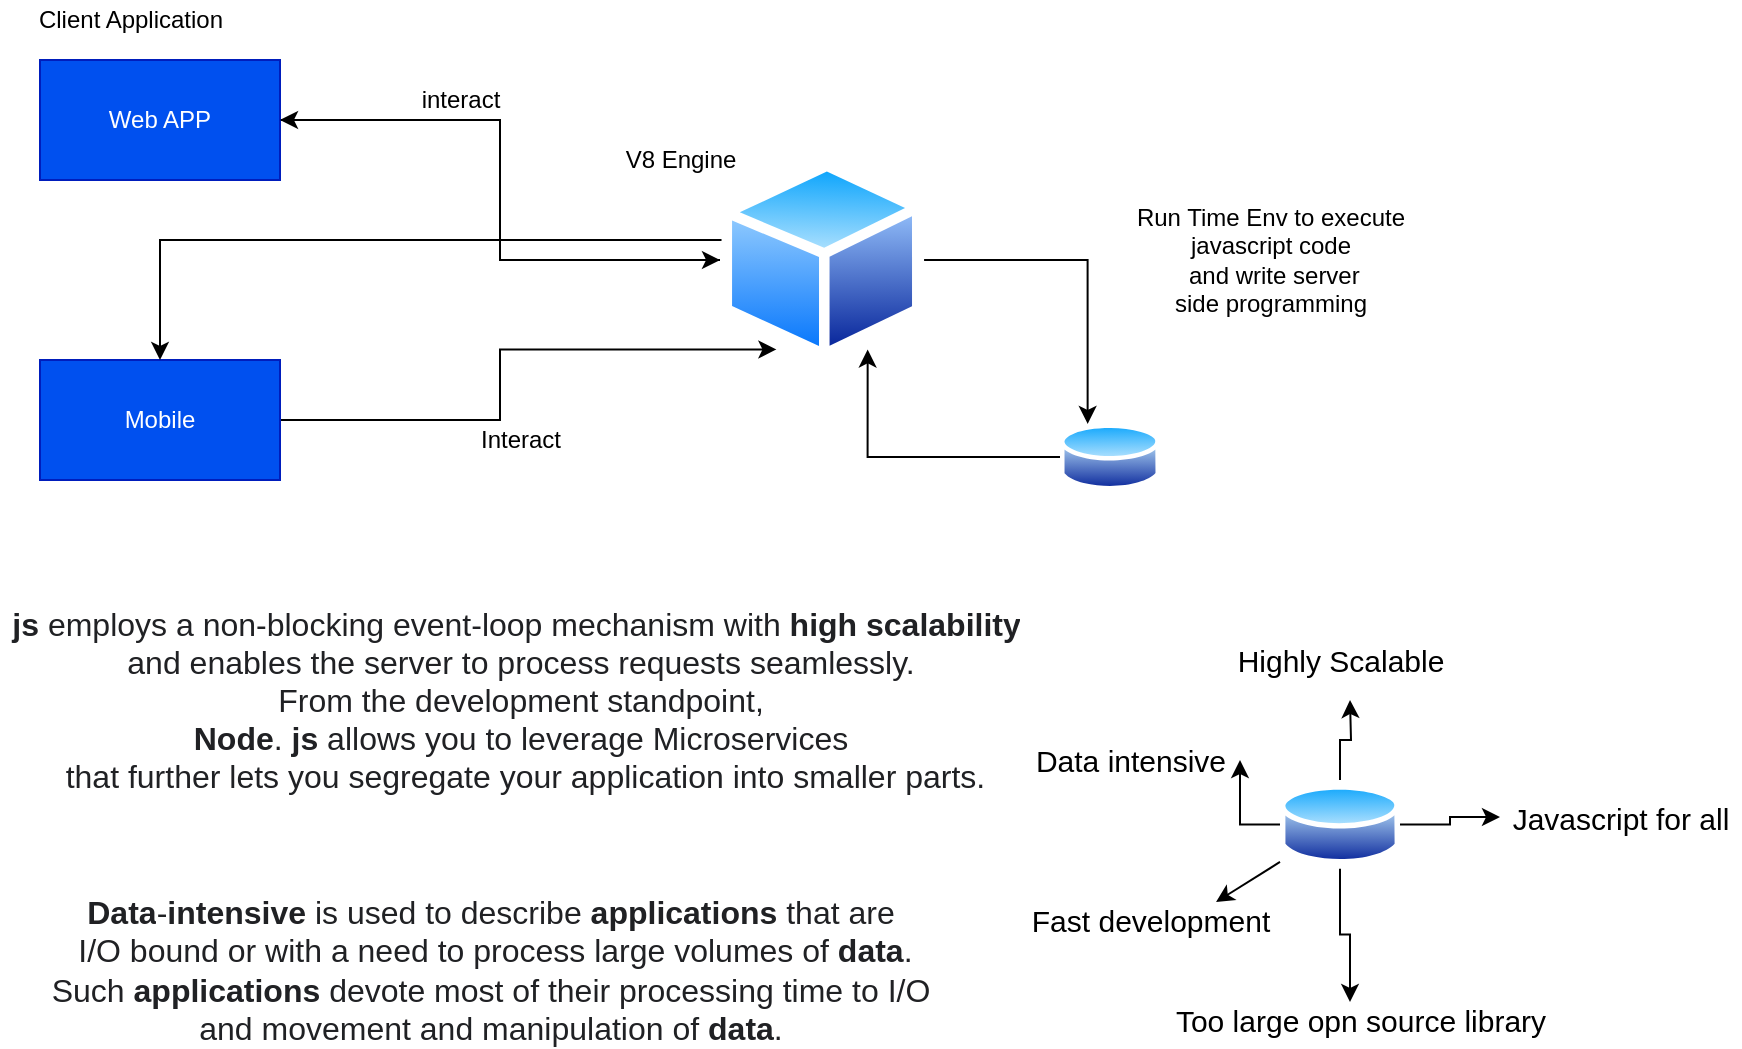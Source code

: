 <mxfile version="14.4.3" type="device" pages="5"><diagram id="09zGiKAXx9Tu0nycF566" name="Page-1"><mxGraphModel dx="1106" dy="820" grid="1" gridSize="10" guides="1" tooltips="1" connect="1" arrows="1" fold="1" page="1" pageScale="1" pageWidth="827" pageHeight="1169" math="0" shadow="0"><root><mxCell id="0"/><mxCell id="1" parent="0"/><mxCell id="BBZtwHymMF6Q3gRzQ45x-4" style="edgeStyle=orthogonalEdgeStyle;rounded=0;orthogonalLoop=1;jettySize=auto;html=1;" parent="1" source="BBZtwHymMF6Q3gRzQ45x-1" target="BBZtwHymMF6Q3gRzQ45x-3" edge="1"><mxGeometry relative="1" as="geometry"/></mxCell><mxCell id="BBZtwHymMF6Q3gRzQ45x-1" value="Web APP" style="rounded=0;whiteSpace=wrap;html=1;fillColor=#0050ef;strokeColor=#001DBC;fontColor=#ffffff;" parent="1" vertex="1"><mxGeometry x="50" y="150" width="120" height="60" as="geometry"/></mxCell><mxCell id="BBZtwHymMF6Q3gRzQ45x-5" style="edgeStyle=orthogonalEdgeStyle;rounded=0;orthogonalLoop=1;jettySize=auto;html=1;exitX=1;exitY=0.5;exitDx=0;exitDy=0;entryX=0.25;entryY=1;entryDx=0;entryDy=0;" parent="1" source="BBZtwHymMF6Q3gRzQ45x-2" target="BBZtwHymMF6Q3gRzQ45x-3" edge="1"><mxGeometry relative="1" as="geometry"/></mxCell><mxCell id="BBZtwHymMF6Q3gRzQ45x-2" value="Mobile" style="rounded=0;whiteSpace=wrap;html=1;fillColor=#0050ef;strokeColor=#001DBC;fontColor=#ffffff;" parent="1" vertex="1"><mxGeometry x="50" y="300" width="120" height="60" as="geometry"/></mxCell><mxCell id="BBZtwHymMF6Q3gRzQ45x-20" style="edgeStyle=orthogonalEdgeStyle;rounded=0;orthogonalLoop=1;jettySize=auto;html=1;entryX=0.25;entryY=0;entryDx=0;entryDy=0;" parent="1" source="BBZtwHymMF6Q3gRzQ45x-3" target="BBZtwHymMF6Q3gRzQ45x-18" edge="1"><mxGeometry relative="1" as="geometry"/></mxCell><mxCell id="BBZtwHymMF6Q3gRzQ45x-22" style="edgeStyle=orthogonalEdgeStyle;rounded=0;orthogonalLoop=1;jettySize=auto;html=1;entryX=0.5;entryY=0;entryDx=0;entryDy=0;" parent="1" source="BBZtwHymMF6Q3gRzQ45x-3" target="BBZtwHymMF6Q3gRzQ45x-2" edge="1"><mxGeometry relative="1" as="geometry"><Array as="points"><mxPoint x="110" y="240"/></Array></mxGeometry></mxCell><mxCell id="BBZtwHymMF6Q3gRzQ45x-23" style="edgeStyle=orthogonalEdgeStyle;rounded=0;orthogonalLoop=1;jettySize=auto;html=1;entryX=1;entryY=0.5;entryDx=0;entryDy=0;" parent="1" source="BBZtwHymMF6Q3gRzQ45x-3" target="BBZtwHymMF6Q3gRzQ45x-1" edge="1"><mxGeometry relative="1" as="geometry"/></mxCell><mxCell id="BBZtwHymMF6Q3gRzQ45x-3" value="" style="aspect=fixed;perimeter=ellipsePerimeter;html=1;align=center;shadow=0;dashed=0;spacingTop=3;image;image=img/lib/active_directory/generic_node.svg;" parent="1" vertex="1"><mxGeometry x="390" y="200" width="102.04" height="100" as="geometry"/></mxCell><mxCell id="BBZtwHymMF6Q3gRzQ45x-6" value="Interact" style="text;html=1;align=center;verticalAlign=middle;resizable=0;points=[];autosize=1;" parent="1" vertex="1"><mxGeometry x="260" y="330" width="60" height="20" as="geometry"/></mxCell><mxCell id="BBZtwHymMF6Q3gRzQ45x-7" value="interact" style="text;html=1;align=center;verticalAlign=middle;resizable=0;points=[];autosize=1;" parent="1" vertex="1"><mxGeometry x="235" y="160" width="50" height="20" as="geometry"/></mxCell><mxCell id="BBZtwHymMF6Q3gRzQ45x-8" value="&lt;font style=&quot;font-size: 15px&quot;&gt;Highly Scalable&lt;/font&gt;" style="text;html=1;align=center;verticalAlign=middle;resizable=0;points=[];autosize=1;strokeWidth=3;" parent="1" vertex="1"><mxGeometry x="640" y="440" width="120" height="20" as="geometry"/></mxCell><mxCell id="BBZtwHymMF6Q3gRzQ45x-9" value="&lt;font style=&quot;font-size: 15px&quot;&gt;Data intensive&lt;/font&gt;" style="text;html=1;align=center;verticalAlign=middle;resizable=0;points=[];autosize=1;" parent="1" vertex="1"><mxGeometry x="540" y="490" width="110" height="20" as="geometry"/></mxCell><mxCell id="BBZtwHymMF6Q3gRzQ45x-10" value="&lt;font style=&quot;font-size: 15px&quot;&gt;Fast development&lt;/font&gt;" style="text;html=1;align=center;verticalAlign=middle;resizable=0;points=[];autosize=1;" parent="1" vertex="1"><mxGeometry x="540" y="570" width="130" height="20" as="geometry"/></mxCell><mxCell id="BBZtwHymMF6Q3gRzQ45x-11" value="Client Application" style="text;html=1;align=center;verticalAlign=middle;resizable=0;points=[];autosize=1;" parent="1" vertex="1"><mxGeometry x="40" y="120" width="110" height="20" as="geometry"/></mxCell><mxCell id="BBZtwHymMF6Q3gRzQ45x-12" value="&lt;font style=&quot;font-size: 15px&quot;&gt;Too large opn source library&lt;/font&gt;" style="text;html=1;align=center;verticalAlign=middle;resizable=0;points=[];autosize=1;" parent="1" vertex="1"><mxGeometry x="610" y="620" width="200" height="20" as="geometry"/></mxCell><mxCell id="BBZtwHymMF6Q3gRzQ45x-13" value="&lt;font style=&quot;font-size: 15px&quot;&gt;Javascript for all&lt;/font&gt;" style="text;html=1;align=center;verticalAlign=middle;resizable=0;points=[];autosize=1;" parent="1" vertex="1"><mxGeometry x="780" y="518.5" width="120" height="20" as="geometry"/></mxCell><mxCell id="BBZtwHymMF6Q3gRzQ45x-14" value="&lt;b style=&quot;color: rgb(32 , 33 , 36) ; font-family: &amp;#34;arial&amp;#34; , sans-serif ; font-size: 16px ; text-align: left ; background-color: rgb(255 , 255 , 255)&quot;&gt;js&lt;/b&gt;&lt;span style=&quot;color: rgb(32 , 33 , 36) ; font-family: &amp;#34;arial&amp;#34; , sans-serif ; font-size: 16px ; text-align: left ; background-color: rgb(255 , 255 , 255)&quot;&gt;&amp;nbsp;employs a non-blocking event-loop mechanism with&amp;nbsp;&lt;/span&gt;&lt;b style=&quot;color: rgb(32 , 33 , 36) ; font-family: &amp;#34;arial&amp;#34; , sans-serif ; font-size: 16px ; text-align: left ; background-color: rgb(255 , 255 , 255)&quot;&gt;high scalability&lt;/b&gt;&lt;span style=&quot;color: rgb(32 , 33 , 36) ; font-family: &amp;#34;arial&amp;#34; , sans-serif ; font-size: 16px ; text-align: left ; background-color: rgb(255 , 255 , 255)&quot;&gt;&amp;nbsp;&lt;br&gt;and enables the server to process requests seamlessly.&lt;br&gt;&amp;nbsp;From the development standpoint,&amp;nbsp;&lt;br&gt;&lt;/span&gt;&lt;b style=&quot;color: rgb(32 , 33 , 36) ; font-family: &amp;#34;arial&amp;#34; , sans-serif ; font-size: 16px ; text-align: left ; background-color: rgb(255 , 255 , 255)&quot;&gt;Node&lt;/b&gt;&lt;span style=&quot;color: rgb(32 , 33 , 36) ; font-family: &amp;#34;arial&amp;#34; , sans-serif ; font-size: 16px ; text-align: left ; background-color: rgb(255 , 255 , 255)&quot;&gt;.&amp;nbsp;&lt;/span&gt;&lt;b style=&quot;color: rgb(32 , 33 , 36) ; font-family: &amp;#34;arial&amp;#34; , sans-serif ; font-size: 16px ; text-align: left ; background-color: rgb(255 , 255 , 255)&quot;&gt;js&lt;/b&gt;&lt;span style=&quot;color: rgb(32 , 33 , 36) ; font-family: &amp;#34;arial&amp;#34; , sans-serif ; font-size: 16px ; text-align: left ; background-color: rgb(255 , 255 , 255)&quot;&gt;&amp;nbsp;allows you to leverage Microservices&lt;br&gt;&amp;nbsp;that further lets you segregate your application into smaller parts.&lt;/span&gt;" style="text;html=1;align=center;verticalAlign=middle;resizable=0;points=[];autosize=1;" parent="1" vertex="1"><mxGeometry x="30" y="430" width="520" height="80" as="geometry"/></mxCell><mxCell id="BBZtwHymMF6Q3gRzQ45x-16" value="&lt;b style=&quot;color: rgb(32 , 33 , 36) ; font-family: &amp;#34;arial&amp;#34; , sans-serif ; font-size: 16px ; text-align: left ; background-color: rgb(255 , 255 , 255)&quot;&gt;Data&lt;/b&gt;&lt;span style=&quot;color: rgb(32 , 33 , 36) ; font-family: &amp;#34;arial&amp;#34; , sans-serif ; font-size: 16px ; text-align: left ; background-color: rgb(255 , 255 , 255)&quot;&gt;-&lt;/span&gt;&lt;b style=&quot;color: rgb(32 , 33 , 36) ; font-family: &amp;#34;arial&amp;#34; , sans-serif ; font-size: 16px ; text-align: left ; background-color: rgb(255 , 255 , 255)&quot;&gt;intensive&lt;/b&gt;&lt;span style=&quot;color: rgb(32 , 33 , 36) ; font-family: &amp;#34;arial&amp;#34; , sans-serif ; font-size: 16px ; text-align: left ; background-color: rgb(255 , 255 , 255)&quot;&gt;&amp;nbsp;is used to describe&amp;nbsp;&lt;/span&gt;&lt;b style=&quot;color: rgb(32 , 33 , 36) ; font-family: &amp;#34;arial&amp;#34; , sans-serif ; font-size: 16px ; text-align: left ; background-color: rgb(255 , 255 , 255)&quot;&gt;applications&lt;/b&gt;&lt;span style=&quot;color: rgb(32 , 33 , 36) ; font-family: &amp;#34;arial&amp;#34; , sans-serif ; font-size: 16px ; text-align: left ; background-color: rgb(255 , 255 , 255)&quot;&gt;&amp;nbsp;that are&lt;br&gt;&amp;nbsp;I/O bound or with a need to process large volumes of&amp;nbsp;&lt;/span&gt;&lt;b style=&quot;color: rgb(32 , 33 , 36) ; font-family: &amp;#34;arial&amp;#34; , sans-serif ; font-size: 16px ; text-align: left ; background-color: rgb(255 , 255 , 255)&quot;&gt;data&lt;/b&gt;&lt;span style=&quot;color: rgb(32 , 33 , 36) ; font-family: &amp;#34;arial&amp;#34; , sans-serif ; font-size: 16px ; text-align: left ; background-color: rgb(255 , 255 , 255)&quot;&gt;. &lt;br&gt;Such&amp;nbsp;&lt;/span&gt;&lt;b style=&quot;color: rgb(32 , 33 , 36) ; font-family: &amp;#34;arial&amp;#34; , sans-serif ; font-size: 16px ; text-align: left ; background-color: rgb(255 , 255 , 255)&quot;&gt;applications&lt;/b&gt;&lt;span style=&quot;color: rgb(32 , 33 , 36) ; font-family: &amp;#34;arial&amp;#34; , sans-serif ; font-size: 16px ; text-align: left ; background-color: rgb(255 , 255 , 255)&quot;&gt;&amp;nbsp;devote most of their processing time to I/O &lt;br&gt;and movement and manipulation of&amp;nbsp;&lt;/span&gt;&lt;b style=&quot;color: rgb(32 , 33 , 36) ; font-family: &amp;#34;arial&amp;#34; , sans-serif ; font-size: 16px ; text-align: left ; background-color: rgb(255 , 255 , 255)&quot;&gt;data&lt;/b&gt;&lt;span style=&quot;color: rgb(32 , 33 , 36) ; font-family: &amp;#34;arial&amp;#34; , sans-serif ; font-size: 16px ; text-align: left ; background-color: rgb(255 , 255 , 255)&quot;&gt;.&lt;/span&gt;" style="text;html=1;align=center;verticalAlign=middle;resizable=0;points=[];autosize=1;" parent="1" vertex="1"><mxGeometry x="50" y="570" width="450" height="70" as="geometry"/></mxCell><mxCell id="BBZtwHymMF6Q3gRzQ45x-17" value="Run Time Env to execute&lt;br&gt;javascript code&lt;br&gt;&amp;nbsp;and write server &lt;br&gt;side programming" style="text;html=1;align=center;verticalAlign=middle;resizable=0;points=[];autosize=1;" parent="1" vertex="1"><mxGeometry x="590" y="220" width="150" height="60" as="geometry"/></mxCell><mxCell id="BBZtwHymMF6Q3gRzQ45x-21" style="edgeStyle=orthogonalEdgeStyle;rounded=0;orthogonalLoop=1;jettySize=auto;html=1;entryX=0.75;entryY=1;entryDx=0;entryDy=0;" parent="1" source="BBZtwHymMF6Q3gRzQ45x-18" target="BBZtwHymMF6Q3gRzQ45x-3" edge="1"><mxGeometry relative="1" as="geometry"/></mxCell><mxCell id="BBZtwHymMF6Q3gRzQ45x-18" value="" style="aspect=fixed;perimeter=ellipsePerimeter;html=1;align=center;shadow=0;dashed=0;spacingTop=3;image;image=img/lib/active_directory/database.svg;strokeWidth=3;" parent="1" vertex="1"><mxGeometry x="560" y="330" width="50" height="37" as="geometry"/></mxCell><mxCell id="BBZtwHymMF6Q3gRzQ45x-24" value="V8 Engine" style="text;html=1;align=center;verticalAlign=middle;resizable=0;points=[];autosize=1;" parent="1" vertex="1"><mxGeometry x="335" y="190" width="70" height="20" as="geometry"/></mxCell><mxCell id="EyvGURsCpUZ28-aNcMlf-2" style="edgeStyle=orthogonalEdgeStyle;rounded=0;orthogonalLoop=1;jettySize=auto;html=1;" parent="1" source="EyvGURsCpUZ28-aNcMlf-1" edge="1"><mxGeometry relative="1" as="geometry"><mxPoint x="705" y="470" as="targetPoint"/></mxGeometry></mxCell><mxCell id="EyvGURsCpUZ28-aNcMlf-3" style="edgeStyle=orthogonalEdgeStyle;rounded=0;orthogonalLoop=1;jettySize=auto;html=1;" parent="1" source="EyvGURsCpUZ28-aNcMlf-1" target="BBZtwHymMF6Q3gRzQ45x-13" edge="1"><mxGeometry relative="1" as="geometry"/></mxCell><mxCell id="EyvGURsCpUZ28-aNcMlf-4" style="edgeStyle=orthogonalEdgeStyle;rounded=0;orthogonalLoop=1;jettySize=auto;html=1;" parent="1" source="EyvGURsCpUZ28-aNcMlf-1" target="BBZtwHymMF6Q3gRzQ45x-9" edge="1"><mxGeometry relative="1" as="geometry"/></mxCell><mxCell id="EyvGURsCpUZ28-aNcMlf-5" style="edgeStyle=orthogonalEdgeStyle;rounded=0;orthogonalLoop=1;jettySize=auto;html=1;entryX=0.475;entryY=0.05;entryDx=0;entryDy=0;entryPerimeter=0;" parent="1" source="EyvGURsCpUZ28-aNcMlf-1" target="BBZtwHymMF6Q3gRzQ45x-12" edge="1"><mxGeometry relative="1" as="geometry"/></mxCell><mxCell id="EyvGURsCpUZ28-aNcMlf-1" value="" style="aspect=fixed;perimeter=ellipsePerimeter;html=1;align=center;shadow=0;dashed=0;spacingTop=3;image;image=img/lib/active_directory/database.svg;strokeWidth=3;" parent="1" vertex="1"><mxGeometry x="670" y="510" width="60" height="44.4" as="geometry"/></mxCell><mxCell id="EyvGURsCpUZ28-aNcMlf-7" value="" style="endArrow=classic;html=1;exitX=0;exitY=0.923;exitDx=0;exitDy=0;entryX=0.754;entryY=0.05;entryDx=0;entryDy=0;entryPerimeter=0;exitPerimeter=0;" parent="1" source="EyvGURsCpUZ28-aNcMlf-1" target="BBZtwHymMF6Q3gRzQ45x-10" edge="1"><mxGeometry width="50" height="50" relative="1" as="geometry"><mxPoint x="510" y="340" as="sourcePoint"/><mxPoint x="560" y="290" as="targetPoint"/></mxGeometry></mxCell></root></mxGraphModel></diagram><diagram id="5pRR8tWJIJ787D3j5uXD" name="Page-2"><mxGraphModel dx="1933" dy="820" grid="1" gridSize="10" guides="1" tooltips="1" connect="1" arrows="1" fold="1" page="1" pageScale="1" pageWidth="827" pageHeight="1169" math="0" shadow="0"><root><mxCell id="A6nfemwpy3zVJTQXXeTZ-0"/><mxCell id="A6nfemwpy3zVJTQXXeTZ-1" parent="A6nfemwpy3zVJTQXXeTZ-0"/><mxCell id="A6nfemwpy3zVJTQXXeTZ-8" style="edgeStyle=orthogonalEdgeStyle;rounded=0;orthogonalLoop=1;jettySize=auto;html=1;entryX=0;entryY=0.5;entryDx=0;entryDy=0;" parent="A6nfemwpy3zVJTQXXeTZ-1" source="A6nfemwpy3zVJTQXXeTZ-4" target="A6nfemwpy3zVJTQXXeTZ-7" edge="1"><mxGeometry relative="1" as="geometry"/></mxCell><mxCell id="A6nfemwpy3zVJTQXXeTZ-4" value="Request" style="rounded=0;whiteSpace=wrap;html=1;strokeWidth=3;fillColor=#f5f5f5;strokeColor=#666666;fontColor=#333333;" parent="A6nfemwpy3zVJTQXXeTZ-1" vertex="1"><mxGeometry x="60" y="280" width="120" height="70" as="geometry"/></mxCell><mxCell id="IXhQQq-jROAt7GJO9g9r-8" style="edgeStyle=orthogonalEdgeStyle;rounded=0;orthogonalLoop=1;jettySize=auto;html=1;entryX=0.667;entryY=1.083;entryDx=0;entryDy=0;entryPerimeter=0;" parent="A6nfemwpy3zVJTQXXeTZ-1" source="A6nfemwpy3zVJTQXXeTZ-5" target="A6nfemwpy3zVJTQXXeTZ-7" edge="1"><mxGeometry relative="1" as="geometry"/></mxCell><mxCell id="A6nfemwpy3zVJTQXXeTZ-5" value="Request" style="rounded=0;whiteSpace=wrap;html=1;strokeWidth=3;fillColor=#f5f5f5;strokeColor=#666666;fontColor=#333333;" parent="A6nfemwpy3zVJTQXXeTZ-1" vertex="1"><mxGeometry x="310" y="290" width="120" height="60" as="geometry"/></mxCell><mxCell id="A6nfemwpy3zVJTQXXeTZ-10" style="edgeStyle=orthogonalEdgeStyle;rounded=0;orthogonalLoop=1;jettySize=auto;html=1;" parent="A6nfemwpy3zVJTQXXeTZ-1" source="A6nfemwpy3zVJTQXXeTZ-7" target="A6nfemwpy3zVJTQXXeTZ-9" edge="1"><mxGeometry relative="1" as="geometry"/></mxCell><mxCell id="A6nfemwpy3zVJTQXXeTZ-7" value="Single Thread" style="rounded=0;whiteSpace=wrap;html=1;strokeWidth=3;fillColor=#d5e8d4;strokeColor=#82b366;" parent="A6nfemwpy3zVJTQXXeTZ-1" vertex="1"><mxGeometry x="180" y="130" width="120" height="60" as="geometry"/></mxCell><mxCell id="A6nfemwpy3zVJTQXXeTZ-9" value="Background Service" style="rounded=0;whiteSpace=wrap;html=1;strokeWidth=3;fillColor=#f8cecc;strokeColor=#b85450;" parent="A6nfemwpy3zVJTQXXeTZ-1" vertex="1"><mxGeometry x="340" y="50" width="120" height="60" as="geometry"/></mxCell><mxCell id="A6nfemwpy3zVJTQXXeTZ-18" style="edgeStyle=orthogonalEdgeStyle;rounded=0;orthogonalLoop=1;jettySize=auto;html=1;entryX=0;entryY=0.5;entryDx=0;entryDy=0;" parent="A6nfemwpy3zVJTQXXeTZ-1" source="A6nfemwpy3zVJTQXXeTZ-14" target="A6nfemwpy3zVJTQXXeTZ-16" edge="1"><mxGeometry relative="1" as="geometry"/></mxCell><mxCell id="A6nfemwpy3zVJTQXXeTZ-14" value="Request" style="rounded=0;whiteSpace=wrap;html=1;strokeWidth=3;fillColor=#f5f5f5;strokeColor=#666666;fontColor=#333333;" parent="A6nfemwpy3zVJTQXXeTZ-1" vertex="1"><mxGeometry x="280" y="630" width="120" height="60" as="geometry"/></mxCell><mxCell id="A6nfemwpy3zVJTQXXeTZ-24" style="edgeStyle=orthogonalEdgeStyle;rounded=0;orthogonalLoop=1;jettySize=auto;html=1;" parent="A6nfemwpy3zVJTQXXeTZ-1" source="A6nfemwpy3zVJTQXXeTZ-15" edge="1"><mxGeometry relative="1" as="geometry"><mxPoint x="480" y="560" as="targetPoint"/></mxGeometry></mxCell><mxCell id="A6nfemwpy3zVJTQXXeTZ-15" value="Request" style="rounded=0;whiteSpace=wrap;html=1;strokeWidth=3;fillColor=#f5f5f5;strokeColor=#666666;fontColor=#333333;" parent="A6nfemwpy3zVJTQXXeTZ-1" vertex="1"><mxGeometry x="540" y="630" width="120" height="60" as="geometry"/></mxCell><mxCell id="IXhQQq-jROAt7GJO9g9r-0" style="edgeStyle=orthogonalEdgeStyle;rounded=0;orthogonalLoop=1;jettySize=auto;html=1;entryX=1;entryY=0.75;entryDx=0;entryDy=0;" parent="A6nfemwpy3zVJTQXXeTZ-1" source="A6nfemwpy3zVJTQXXeTZ-16" target="A6nfemwpy3zVJTQXXeTZ-14" edge="1"><mxGeometry relative="1" as="geometry"/></mxCell><mxCell id="IXhQQq-jROAt7GJO9g9r-2" style="edgeStyle=orthogonalEdgeStyle;rounded=0;orthogonalLoop=1;jettySize=auto;html=1;" parent="A6nfemwpy3zVJTQXXeTZ-1" source="A6nfemwpy3zVJTQXXeTZ-16" edge="1"><mxGeometry relative="1" as="geometry"><mxPoint x="640" y="470" as="targetPoint"/></mxGeometry></mxCell><mxCell id="A6nfemwpy3zVJTQXXeTZ-16" value="Thread" style="rounded=0;whiteSpace=wrap;html=1;strokeWidth=3;fillColor=#d5e8d4;strokeColor=#82b366;" parent="A6nfemwpy3zVJTQXXeTZ-1" vertex="1"><mxGeometry x="400" y="490" width="120" height="60" as="geometry"/></mxCell><mxCell id="A6nfemwpy3zVJTQXXeTZ-20" value="Wait" style="text;html=1;align=center;verticalAlign=middle;resizable=0;points=[];autosize=1;" parent="A6nfemwpy3zVJTQXXeTZ-1" vertex="1"><mxGeometry x="540" y="570" width="40" height="20" as="geometry"/></mxCell><mxCell id="IXhQQq-jROAt7GJO9g9r-4" style="edgeStyle=orthogonalEdgeStyle;rounded=0;orthogonalLoop=1;jettySize=auto;html=1;entryX=0.5;entryY=0;entryDx=0;entryDy=0;" parent="A6nfemwpy3zVJTQXXeTZ-1" source="A6nfemwpy3zVJTQXXeTZ-21" target="A6nfemwpy3zVJTQXXeTZ-16" edge="1"><mxGeometry relative="1" as="geometry"/></mxCell><mxCell id="A6nfemwpy3zVJTQXXeTZ-21" value="Background Service" style="rounded=0;whiteSpace=wrap;html=1;strokeWidth=3;fillColor=#f8cecc;strokeColor=#b85450;" parent="A6nfemwpy3zVJTQXXeTZ-1" vertex="1"><mxGeometry x="570" y="400" width="120" height="60" as="geometry"/></mxCell><mxCell id="A6nfemwpy3zVJTQXXeTZ-26" value="&lt;b&gt;Asynchrnous Model (NON Blocking)&lt;/b&gt;" style="text;html=1;align=center;verticalAlign=middle;resizable=0;points=[];autosize=1;" parent="A6nfemwpy3zVJTQXXeTZ-1" vertex="1"><mxGeometry x="-30" y="40" width="220" height="20" as="geometry"/></mxCell><mxCell id="A6nfemwpy3zVJTQXXeTZ-27" value="&lt;b&gt;Synchronous Model (Blocking model)&lt;/b&gt;" style="text;html=1;align=center;verticalAlign=middle;resizable=0;points=[];autosize=1;" parent="A6nfemwpy3zVJTQXXeTZ-1" vertex="1"><mxGeometry x="145" y="470" width="230" height="20" as="geometry"/></mxCell><mxCell id="IXhQQq-jROAt7GJO9g9r-1" value="Request1" style="text;html=1;align=center;verticalAlign=middle;resizable=0;points=[];autosize=1;" parent="A6nfemwpy3zVJTQXXeTZ-1" vertex="1"><mxGeometry x="265" y="540" width="70" height="20" as="geometry"/></mxCell><mxCell id="IXhQQq-jROAt7GJO9g9r-3" value="Service1" style="text;html=1;align=center;verticalAlign=middle;resizable=0;points=[];autosize=1;" parent="A6nfemwpy3zVJTQXXeTZ-1" vertex="1"><mxGeometry x="540" y="500" width="60" height="20" as="geometry"/></mxCell><mxCell id="IXhQQq-jROAt7GJO9g9r-5" value="Reponse1" style="text;html=1;align=center;verticalAlign=middle;resizable=0;points=[];autosize=1;" parent="A6nfemwpy3zVJTQXXeTZ-1" vertex="1"><mxGeometry x="465" y="400" width="70" height="20" as="geometry"/></mxCell><mxCell id="IXhQQq-jROAt7GJO9g9r-6" value="Response1" style="text;html=1;align=center;verticalAlign=middle;resizable=0;points=[];autosize=1;" parent="A6nfemwpy3zVJTQXXeTZ-1" vertex="1"><mxGeometry x="390" y="590" width="80" height="20" as="geometry"/></mxCell><mxCell id="IXhQQq-jROAt7GJO9g9r-7" value="Request2" style="text;html=1;align=center;verticalAlign=middle;resizable=0;points=[];autosize=1;" parent="A6nfemwpy3zVJTQXXeTZ-1" vertex="1"><mxGeometry x="475" y="660" width="70" height="20" as="geometry"/></mxCell><mxCell id="IXhQQq-jROAt7GJO9g9r-9" value="No Wait" style="text;html=1;align=center;verticalAlign=middle;resizable=0;points=[];autosize=1;" parent="A6nfemwpy3zVJTQXXeTZ-1" vertex="1"><mxGeometry x="260" y="240" width="60" height="20" as="geometry"/></mxCell></root></mxGraphModel></diagram><diagram id="yFGQ0rNloKdeY3D6SK8a" name="Page-3"><mxGraphModel dx="1106" dy="820" grid="1" gridSize="10" guides="1" tooltips="1" connect="1" arrows="1" fold="1" page="1" pageScale="1" pageWidth="827" pageHeight="1169" math="0" shadow="0"><root><mxCell id="mYfK1gOxEvDj4NqZuMIG-0"/><mxCell id="mYfK1gOxEvDj4NqZuMIG-1" parent="mYfK1gOxEvDj4NqZuMIG-0"/><mxCell id="mYfK1gOxEvDj4NqZuMIG-2" value="&lt;b&gt;window&lt;br&gt;&lt;/b&gt;&lt;br&gt;All Global Variable and global function are added of window object in browsers" style="rounded=0;whiteSpace=wrap;html=1;strokeWidth=3;fillColor=#0050ef;strokeColor=#001DBC;fontColor=#ffffff;" parent="mYfK1gOxEvDj4NqZuMIG-1" vertex="1"><mxGeometry x="100" y="160" width="200" height="160" as="geometry"/></mxCell><mxCell id="mYfK1gOxEvDj4NqZuMIG-3" value="&lt;b&gt;global&lt;br&gt;&lt;/b&gt;&lt;br&gt;All global variable and function are added to global object. where as defined variable and function are not added to global object. those have scoped in the file it self." style="rounded=0;whiteSpace=wrap;html=1;strokeWidth=3;fillColor=#a20025;strokeColor=#6F0000;fontColor=#ffffff;" parent="mYfK1gOxEvDj4NqZuMIG-1" vertex="1"><mxGeometry x="480" y="160" width="200" height="160" as="geometry"/></mxCell><mxCell id="mYfK1gOxEvDj4NqZuMIG-4" value="&lt;font style=&quot;font-size: 15px&quot;&gt;&lt;b&gt;Browser Window object&lt;/b&gt;&lt;/font&gt;" style="text;html=1;align=center;verticalAlign=middle;resizable=0;points=[];autosize=1;" parent="mYfK1gOxEvDj4NqZuMIG-1" vertex="1"><mxGeometry x="105" y="120" width="190" height="20" as="geometry"/></mxCell><mxCell id="mYfK1gOxEvDj4NqZuMIG-5" value="&lt;font style=&quot;font-size: 17px&quot;&gt;&lt;b&gt;Node global obejct&lt;/b&gt;&lt;/font&gt;" style="text;html=1;align=center;verticalAlign=middle;resizable=0;points=[];autosize=1;" parent="mYfK1gOxEvDj4NqZuMIG-1" vertex="1"><mxGeometry x="495" y="120" width="170" height="20" as="geometry"/></mxCell><mxCell id="mYfK1gOxEvDj4NqZuMIG-6" style="edgeStyle=orthogonalEdgeStyle;rounded=0;orthogonalLoop=1;jettySize=auto;html=1;exitX=0.5;exitY=1;exitDx=0;exitDy=0;" parent="mYfK1gOxEvDj4NqZuMIG-1" source="mYfK1gOxEvDj4NqZuMIG-2" target="mYfK1gOxEvDj4NqZuMIG-2" edge="1"><mxGeometry relative="1" as="geometry"/></mxCell><mxCell id="mYfK1gOxEvDj4NqZuMIG-7" style="edgeStyle=orthogonalEdgeStyle;rounded=0;orthogonalLoop=1;jettySize=auto;html=1;exitX=0.5;exitY=1;exitDx=0;exitDy=0;" parent="mYfK1gOxEvDj4NqZuMIG-1" source="mYfK1gOxEvDj4NqZuMIG-2" target="mYfK1gOxEvDj4NqZuMIG-2" edge="1"><mxGeometry relative="1" as="geometry"/></mxCell></root></mxGraphModel></diagram><diagram id="21T9q3WeN67sHSr8oHmG" name="Page-4"><mxGraphModel dx="1106" dy="820" grid="1" gridSize="10" guides="1" tooltips="1" connect="1" arrows="1" fold="1" page="1" pageScale="1" pageWidth="827" pageHeight="1169" math="0" shadow="0"><root><mxCell id="avEl8QFJzkmk28rVVq7n-0"/><mxCell id="avEl8QFJzkmk28rVVq7n-1" parent="avEl8QFJzkmk28rVVq7n-0"/><mxCell id="avEl8QFJzkmk28rVVq7n-17" style="edgeStyle=orthogonalEdgeStyle;rounded=0;orthogonalLoop=1;jettySize=auto;html=1;entryX=0;entryY=0.5;entryDx=0;entryDy=0;" parent="avEl8QFJzkmk28rVVq7n-1" source="avEl8QFJzkmk28rVVq7n-2" target="avEl8QFJzkmk28rVVq7n-3" edge="1"><mxGeometry relative="1" as="geometry"/></mxCell><mxCell id="avEl8QFJzkmk28rVVq7n-2" value="Module 1&lt;br&gt;App.js" style="rounded=0;whiteSpace=wrap;html=1;strokeWidth=3;fillColor=#0050ef;strokeColor=#001DBC;fontColor=#ffffff;" parent="avEl8QFJzkmk28rVVq7n-1" vertex="1"><mxGeometry x="70" y="200" width="120" height="120" as="geometry"/></mxCell><mxCell id="avEl8QFJzkmk28rVVq7n-18" style="edgeStyle=orthogonalEdgeStyle;rounded=0;orthogonalLoop=1;jettySize=auto;html=1;entryX=0;entryY=0.5;entryDx=0;entryDy=0;" parent="avEl8QFJzkmk28rVVq7n-1" source="avEl8QFJzkmk28rVVq7n-3" target="avEl8QFJzkmk28rVVq7n-4" edge="1"><mxGeometry relative="1" as="geometry"/></mxCell><mxCell id="avEl8QFJzkmk28rVVq7n-3" value="Module 2&lt;br&gt;Login.js" style="rounded=0;whiteSpace=wrap;html=1;strokeWidth=3;fillColor=#0050ef;strokeColor=#001DBC;fontColor=#ffffff;" parent="avEl8QFJzkmk28rVVq7n-1" vertex="1"><mxGeometry x="280" y="200" width="120" height="120" as="geometry"/></mxCell><mxCell id="avEl8QFJzkmk28rVVq7n-19" style="edgeStyle=orthogonalEdgeStyle;rounded=0;orthogonalLoop=1;jettySize=auto;html=1;" parent="avEl8QFJzkmk28rVVq7n-1" source="avEl8QFJzkmk28rVVq7n-4" edge="1"><mxGeometry relative="1" as="geometry"><mxPoint x="110" y="330" as="targetPoint"/><Array as="points"><mxPoint x="550" y="500"/><mxPoint x="110" y="500"/></Array></mxGeometry></mxCell><mxCell id="avEl8QFJzkmk28rVVq7n-4" value="Module 3&lt;br&gt;Register.js" style="rounded=0;whiteSpace=wrap;html=1;strokeWidth=3;fillColor=#0050ef;strokeColor=#001DBC;fontColor=#ffffff;" parent="avEl8QFJzkmk28rVVq7n-1" vertex="1"><mxGeometry x="490" y="200" width="120" height="120" as="geometry"/></mxCell><mxCell id="avEl8QFJzkmk28rVVq7n-11" value="&lt;b&gt;&lt;font style=&quot;font-size: 15px&quot;&gt;Node js encpsulate each file in a module and make them private to file,&lt;br&gt;&lt;/font&gt;&lt;font style=&quot;font-size: 15px&quot;&gt;&amp;nbsp;so there will not be any conflict between variables and function values. &lt;br&gt;To make varibale public for other modules, in node we have to manualy export them.&lt;/font&gt;&lt;/b&gt;" style="text;html=1;align=center;verticalAlign=middle;resizable=0;points=[];autosize=1;strokeWidth=3;" parent="avEl8QFJzkmk28rVVq7n-1" vertex="1"><mxGeometry x="10" y="80" width="620" height="50" as="geometry"/></mxCell><mxCell id="avEl8QFJzkmk28rVVq7n-20" value="export to intract with other modules" style="text;html=1;align=center;verticalAlign=middle;resizable=0;points=[];autosize=1;" parent="avEl8QFJzkmk28rVVq7n-1" vertex="1"><mxGeometry x="240" y="480" width="200" height="20" as="geometry"/></mxCell><mxCell id="avEl8QFJzkmk28rVVq7n-21" value="export" style="text;html=1;align=center;verticalAlign=middle;resizable=0;points=[];autosize=1;" parent="avEl8QFJzkmk28rVVq7n-1" vertex="1"><mxGeometry x="205" y="240" width="50" height="20" as="geometry"/></mxCell><mxCell id="avEl8QFJzkmk28rVVq7n-22" value="export" style="text;html=1;align=center;verticalAlign=middle;resizable=0;points=[];autosize=1;" parent="avEl8QFJzkmk28rVVq7n-1" vertex="1"><mxGeometry x="415" y="230" width="50" height="20" as="geometry"/></mxCell><mxCell id="avEl8QFJzkmk28rVVq7n-23" value="Create Module&lt;br&gt;Load Module&lt;br&gt;JSHint to check javascript run time errors" style="text;html=1;align=center;verticalAlign=middle;resizable=0;points=[];autosize=1;" parent="avEl8QFJzkmk28rVVq7n-1" vertex="1"><mxGeometry x="200" y="585" width="230" height="50" as="geometry"/></mxCell></root></mxGraphModel></diagram><diagram id="QIt7lGxvpkG5qAUWLTuc" name="Page-5"><mxGraphModel dx="1106" dy="820" grid="1" gridSize="10" guides="1" tooltips="1" connect="1" arrows="1" fold="1" page="1" pageScale="1" pageWidth="827" pageHeight="1169" math="0" shadow="0"><root><mxCell id="3hTMofQDEBOZ82XF_S5u-0"/><mxCell id="3hTMofQDEBOZ82XF_S5u-1" parent="3hTMofQDEBOZ82XF_S5u-0"/><mxCell id="3hTMofQDEBOZ82XF_S5u-2" value="npm install lib-name" style="rounded=0;whiteSpace=wrap;html=1;fillColor=#0050ef;strokeColor=#001DBC;fontColor=#ffffff;" parent="3hTMofQDEBOZ82XF_S5u-1" vertex="1"><mxGeometry x="150" y="100" width="180" height="30" as="geometry"/></mxCell><mxCell id="3hTMofQDEBOZ82XF_S5u-3" value="npm view lib-name" style="rounded=0;whiteSpace=wrap;html=1;fillColor=#0050ef;strokeColor=#001DBC;fontColor=#ffffff;" parent="3hTMofQDEBOZ82XF_S5u-1" vertex="1"><mxGeometry x="150" y="150" width="180" height="30" as="geometry"/></mxCell><mxCell id="3hTMofQDEBOZ82XF_S5u-4" value="npm list --depth=0" style="rounded=0;whiteSpace=wrap;html=1;fillColor=#0050ef;strokeColor=#001DBC;fontColor=#ffffff;" parent="3hTMofQDEBOZ82XF_S5u-1" vertex="1"><mxGeometry x="150" y="200" width="180" height="30" as="geometry"/></mxCell><mxCell id="3hTMofQDEBOZ82XF_S5u-5" value="npm outdated" style="rounded=0;whiteSpace=wrap;html=1;fillColor=#0050ef;strokeColor=#001DBC;fontColor=#ffffff;" parent="3hTMofQDEBOZ82XF_S5u-1" vertex="1"><mxGeometry x="150" y="250" width="180" height="30" as="geometry"/></mxCell><mxCell id="3hTMofQDEBOZ82XF_S5u-6" value="npm update" style="rounded=0;whiteSpace=wrap;html=1;fillColor=#0050ef;strokeColor=#001DBC;fontColor=#ffffff;" parent="3hTMofQDEBOZ82XF_S5u-1" vertex="1"><mxGeometry x="150" y="300" width="180" height="30" as="geometry"/></mxCell><mxCell id="3hTMofQDEBOZ82XF_S5u-7" value="ncu -&amp;gt; npn-check-updates" style="rounded=0;whiteSpace=wrap;html=1;fillColor=#0050ef;strokeColor=#001DBC;fontColor=#ffffff;" parent="3hTMofQDEBOZ82XF_S5u-1" vertex="1"><mxGeometry x="150" y="350" width="180" height="30" as="geometry"/></mxCell><mxCell id="m4e5Z0NG4SPjOe3TQXnG-0" value="Publihing custom node modules - npm&lt;br&gt;need to have an account on nodejs&lt;br&gt;npm publish&lt;br&gt;npm version minor/major/patch&lt;br&gt;npm publish" style="rounded=0;whiteSpace=wrap;html=1;fillColor=#0050ef;strokeColor=#001DBC;fontColor=#ffffff;" vertex="1" parent="3hTMofQDEBOZ82XF_S5u-1"><mxGeometry x="160" y="410" width="410" height="170" as="geometry"/></mxCell></root></mxGraphModel></diagram></mxfile>